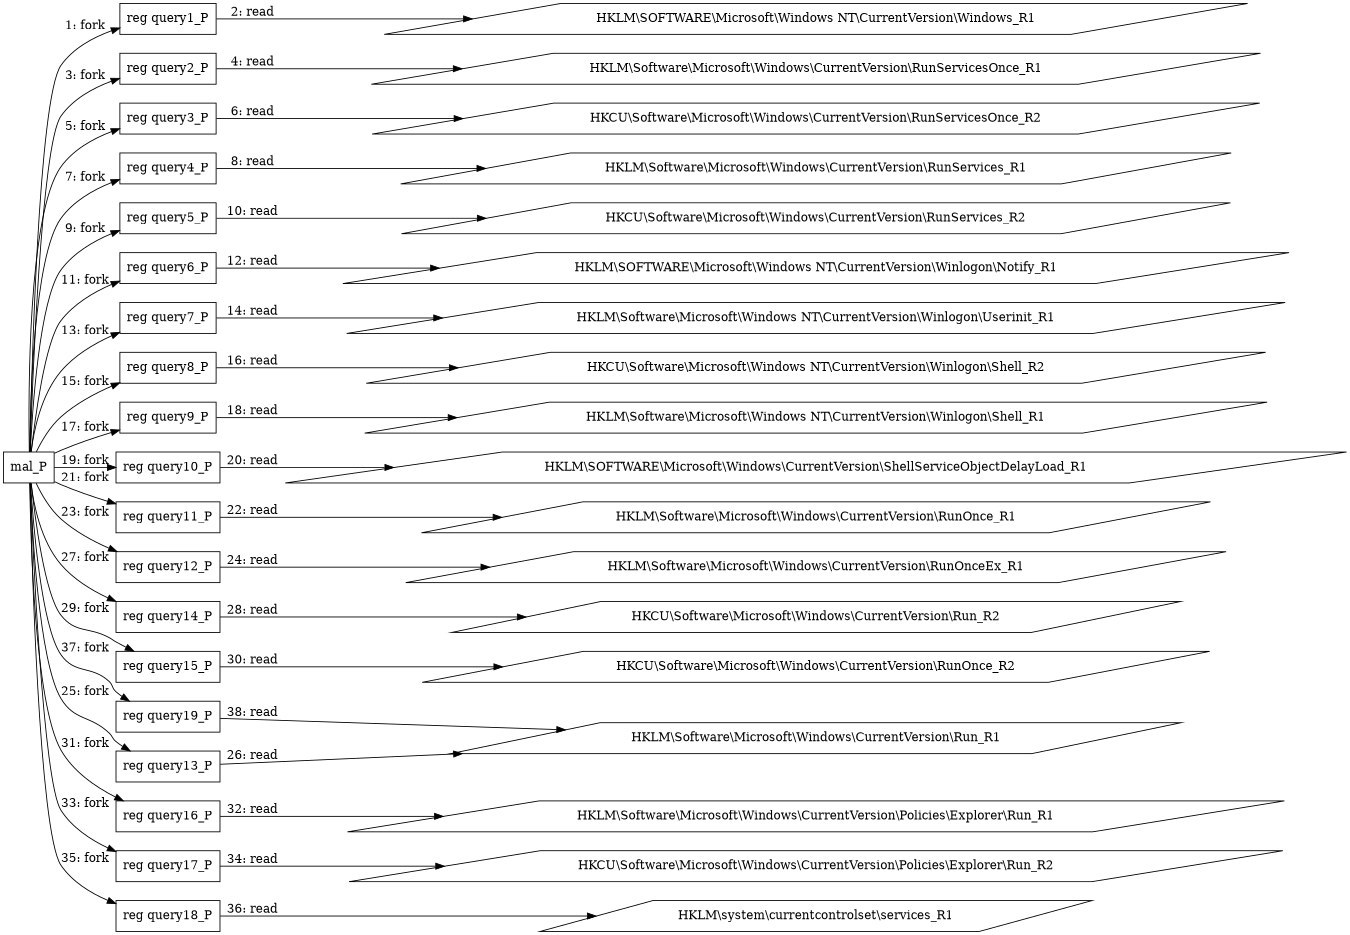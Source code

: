digraph T1012 {
rankdir="LR"
size="9"
fixedsize="false"
splines="true"
nodesep=0.3
ranksep=0
fontsize=10
overlap="scalexy"
engine= "neato"
	"mal_P" [node_type=Process shape=box]
	"reg query1_P" [node_type=Process shape=box]
	"reg query2_P" [node_type=Process shape=box]
	"reg query3_P" [node_type=Process shape=box]
	"reg query4_P" [node_type=Process shape=box]
	"reg query5_P" [node_type=Process shape=box]
	"reg query6_P" [node_type=Process shape=box]
	"reg query7_P" [node_type=Process shape=box]
	"reg query8_P" [node_type=Process shape=box]
	"reg query9_P" [node_type=Process shape=box]
	"reg query10_P" [node_type=Process shape=box]
	"reg query11_P" [node_type=Process shape=box]
	"reg query12_P" [node_type=Process shape=box]
	"reg query13_P" [node_type=Process shape=box]
	"reg query14_P" [node_type=Process shape=box]
	"reg query15_P" [node_type=Process shape=box]
	"reg query16_P" [node_type=Process shape=box]
	"reg query17_P" [node_type=Process shape=box]
	"reg query18_P" [node_type=Process shape=box]
	"reg query19_P" [node_type=Process shape=box]
	"HKLM\\SOFTWARE\\Microsoft\\Windows NT\\CurrentVersion\\Windows_R1" [node_type=Registry shape=parallelogram]
	"HKLM\\Software\\Microsoft\\Windows\\CurrentVersion\\RunServicesOnce_R1" [node_type=Registry shape=parallelogram]
	"HKCU\\Software\\Microsoft\\Windows\\CurrentVersion\\RunServicesOnce_R2" [node_type=Registry shape=parallelogram]
	"HKLM\\Software\\Microsoft\\Windows\\CurrentVersion\\RunServices_R1" [node_type=Registry shape=parallelogram]
	"HKCU\\Software\\Microsoft\\Windows\\CurrentVersion\\RunServices_R2" [node_type=Registry shape=parallelogram]
	"HKLM\\SOFTWARE\\Microsoft\\Windows NT\\CurrentVersion\\Winlogon\\Notify_R1" [node_type=Registry shape=parallelogram]
	"HKLM\\Software\\Microsoft\\Windows NT\\CurrentVersion\\Winlogon\\Userinit_R1" [node_type=Registry shape=parallelogram]
	"HKCU\\Software\\Microsoft\\Windows NT\\CurrentVersion\\Winlogon\\Shell_R2" [node_type=Registry shape=parallelogram]
	"HKLM\\Software\\Microsoft\\Windows NT\\CurrentVersion\\Winlogon\\Shell_R1" [node_type=Registry shape=parallelogram]
	"HKLM\\SOFTWARE\\Microsoft\\Windows\\CurrentVersion\\ShellServiceObjectDelayLoad_R1" [node_type=Registry shape=parallelogram]
	"HKLM\\Software\\Microsoft\\Windows\\CurrentVersion\\RunOnce_R1" [node_type=Registry shape=parallelogram]
	"HKLM\\Software\\Microsoft\\Windows\\CurrentVersion\\RunOnceEx_R1" [node_type=Registry shape=parallelogram]
	"HKLM\\Software\\Microsoft\\Windows\\CurrentVersion\\Run_R1" [node_type=Registry shape=parallelogram]
	"HKCU\\Software\\Microsoft\\Windows\\CurrentVersion\\Run_R2" [node_type=Registry shape=parallelogram]
	"HKCU\\Software\\Microsoft\\Windows\\CurrentVersion\\RunOnce_R2" [node_type=Registry shape=parallelogram]
	"HKLM\\Software\\Microsoft\\Windows\\CurrentVersion\\Policies\\Explorer\\Run_R1" [node_type=Registry shape=parallelogram]
	"HKCU\\Software\\Microsoft\\Windows\\CurrentVersion\\Policies\\Explorer\\Run_R2" [node_type=Registry shape=parallelogram]
	"HKLM\\system\\currentcontrolset\\services_R1" [node_type=Registry shape=parallelogram]
	"HKLM\\Software\\Microsoft\\Windows\\CurrentVersion\\Run_R1" [node_type=Registry shape=parallelogram]
	"mal_P" -> "reg query1_P" [label="1: fork"]
	"reg query1_P" -> "HKLM\\SOFTWARE\\Microsoft\\Windows NT\\CurrentVersion\\Windows_R1" [label="2: read"]
	"mal_P" -> "reg query2_P" [label="3: fork"]
	"reg query2_P" -> "HKLM\\Software\\Microsoft\\Windows\\CurrentVersion\\RunServicesOnce_R1" [label="4: read"]
	"mal_P" -> "reg query3_P" [label="5: fork"]
	"reg query3_P" -> "HKCU\\Software\\Microsoft\\Windows\\CurrentVersion\\RunServicesOnce_R2" [label="6: read"]
	"mal_P" -> "reg query4_P" [label="7: fork"]
	"reg query4_P" -> "HKLM\\Software\\Microsoft\\Windows\\CurrentVersion\\RunServices_R1" [label="8: read"]
	"mal_P" -> "reg query5_P" [label="9: fork"]
	"reg query5_P" -> "HKCU\\Software\\Microsoft\\Windows\\CurrentVersion\\RunServices_R2" [label="10: read"]
	"mal_P" -> "reg query6_P" [label="11: fork"]
	"reg query6_P" -> "HKLM\\SOFTWARE\\Microsoft\\Windows NT\\CurrentVersion\\Winlogon\\Notify_R1" [label="12: read"]
	"mal_P" -> "reg query7_P" [label="13: fork"]
	"reg query7_P" -> "HKLM\\Software\\Microsoft\\Windows NT\\CurrentVersion\\Winlogon\\Userinit_R1" [label="14: read"]
	"mal_P" -> "reg query8_P" [label="15: fork"]
	"reg query8_P" -> "HKCU\\Software\\Microsoft\\Windows NT\\CurrentVersion\\Winlogon\\Shell_R2" [label="16: read"]
	"mal_P" -> "reg query9_P" [label="17: fork"]
	"reg query9_P" -> "HKLM\\Software\\Microsoft\\Windows NT\\CurrentVersion\\Winlogon\\Shell_R1" [label="18: read"]
	"mal_P" -> "reg query10_P" [label="19: fork"]
	"reg query10_P" -> "HKLM\\SOFTWARE\\Microsoft\\Windows\\CurrentVersion\\ShellServiceObjectDelayLoad_R1" [label="20: read"]
	"mal_P" -> "reg query11_P" [label="21: fork"]
	"reg query11_P" -> "HKLM\\Software\\Microsoft\\Windows\\CurrentVersion\\RunOnce_R1" [label="22: read"]
	"mal_P" -> "reg query12_P" [label="23: fork"]
	"reg query12_P" -> "HKLM\\Software\\Microsoft\\Windows\\CurrentVersion\\RunOnceEx_R1" [label="24: read"]
	"mal_P" -> "reg query13_P" [label="25: fork"]
	"reg query13_P" -> "HKLM\\Software\\Microsoft\\Windows\\CurrentVersion\\Run_R1" [label="26: read"]
	"mal_P" -> "reg query14_P" [label="27: fork"]
	"reg query14_P" -> "HKCU\\Software\\Microsoft\\Windows\\CurrentVersion\\Run_R2" [label="28: read"]
	"mal_P" -> "reg query15_P" [label="29: fork"]
	"reg query15_P" -> "HKCU\\Software\\Microsoft\\Windows\\CurrentVersion\\RunOnce_R2" [label="30: read"]
	"mal_P" -> "reg query16_P" [label="31: fork"]
	"reg query16_P" -> "HKLM\\Software\\Microsoft\\Windows\\CurrentVersion\\Policies\\Explorer\\Run_R1" [label="32: read"]
	"mal_P" -> "reg query17_P" [label="33: fork"]
	"reg query17_P" -> "HKCU\\Software\\Microsoft\\Windows\\CurrentVersion\\Policies\\Explorer\\Run_R2" [label="34: read"]
	"mal_P" -> "reg query18_P" [label="35: fork"]
	"reg query18_P" -> "HKLM\\system\\currentcontrolset\\services_R1" [label="36: read"]
	"mal_P" -> "reg query19_P" [label="37: fork"]
	"reg query19_P" -> "HKLM\\Software\\Microsoft\\Windows\\CurrentVersion\\Run_R1" [label="38: read"]
}

